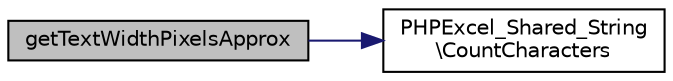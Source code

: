 digraph "getTextWidthPixelsApprox"
{
  edge [fontname="Helvetica",fontsize="10",labelfontname="Helvetica",labelfontsize="10"];
  node [fontname="Helvetica",fontsize="10",shape=record];
  rankdir="LR";
  Node49 [label="getTextWidthPixelsApprox",height=0.2,width=0.4,color="black", fillcolor="grey75", style="filled", fontcolor="black"];
  Node49 -> Node50 [color="midnightblue",fontsize="10",style="solid",fontname="Helvetica"];
  Node50 [label="PHPExcel_Shared_String\l\\CountCharacters",height=0.2,width=0.4,color="black", fillcolor="white", style="filled",URL="$class_p_h_p_excel___shared___string.html#a23824c62b6aee1f2be9c1bb05ebe5c5d"];
}
